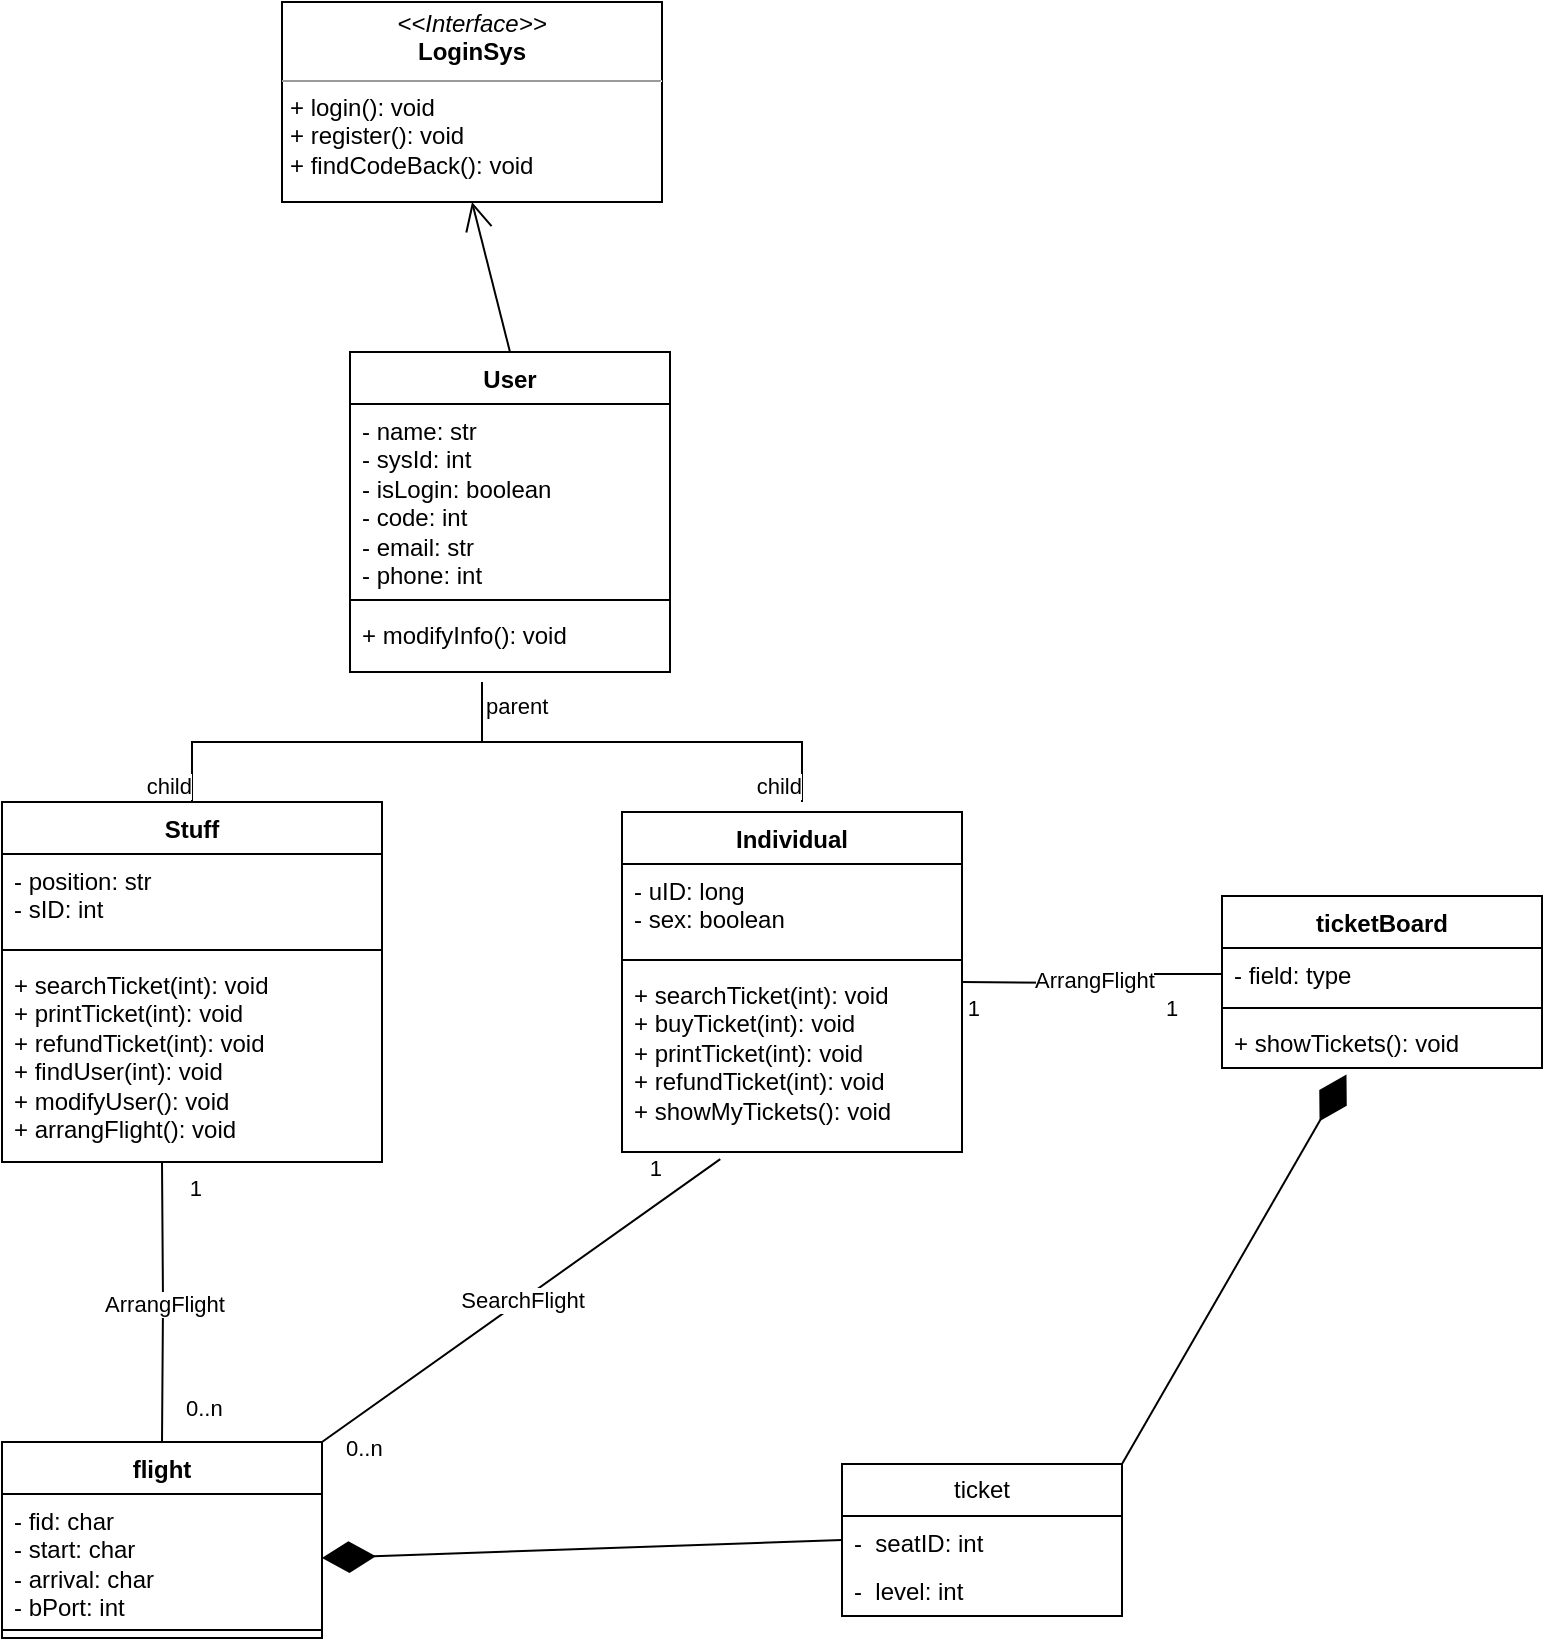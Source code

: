 <mxfile version="21.1.5" type="github">
  <diagram name="第 1 页" id="OlGj6F9cdzCkxtsEbur7">
    <mxGraphModel dx="746" dy="700" grid="1" gridSize="10" guides="1" tooltips="1" connect="1" arrows="1" fold="1" page="1" pageScale="1" pageWidth="827" pageHeight="1169" math="0" shadow="0">
      <root>
        <mxCell id="0" />
        <mxCell id="1" parent="0" />
        <mxCell id="CHzE7fIm8AOTOQcs7R2c-1" value="User" style="swimlane;fontStyle=1;align=center;verticalAlign=top;childLayout=stackLayout;horizontal=1;startSize=26;horizontalStack=0;resizeParent=1;resizeParentMax=0;resizeLast=0;collapsible=1;marginBottom=0;whiteSpace=wrap;html=1;" vertex="1" parent="1">
          <mxGeometry x="334" y="285" width="160" height="160" as="geometry" />
        </mxCell>
        <mxCell id="CHzE7fIm8AOTOQcs7R2c-2" value="- name: str&lt;br style=&quot;border-color: var(--border-color);&quot;&gt;- sysId: int&lt;br style=&quot;border-color: var(--border-color);&quot;&gt;- isLogin: boolean&lt;br style=&quot;border-color: var(--border-color);&quot;&gt;- code: int&lt;br style=&quot;border-color: var(--border-color);&quot;&gt;- email: str&lt;br&gt;- phone: int" style="text;strokeColor=none;fillColor=none;align=left;verticalAlign=top;spacingLeft=4;spacingRight=4;overflow=hidden;rotatable=0;points=[[0,0.5],[1,0.5]];portConstraint=eastwest;whiteSpace=wrap;html=1;" vertex="1" parent="CHzE7fIm8AOTOQcs7R2c-1">
          <mxGeometry y="26" width="160" height="94" as="geometry" />
        </mxCell>
        <mxCell id="CHzE7fIm8AOTOQcs7R2c-3" value="" style="line;strokeWidth=1;fillColor=none;align=left;verticalAlign=middle;spacingTop=-1;spacingLeft=3;spacingRight=3;rotatable=0;labelPosition=right;points=[];portConstraint=eastwest;strokeColor=inherit;" vertex="1" parent="CHzE7fIm8AOTOQcs7R2c-1">
          <mxGeometry y="120" width="160" height="8" as="geometry" />
        </mxCell>
        <mxCell id="CHzE7fIm8AOTOQcs7R2c-4" value="+ modifyInfo(): void&lt;br&gt;" style="text;strokeColor=none;fillColor=none;align=left;verticalAlign=top;spacingLeft=4;spacingRight=4;overflow=hidden;rotatable=0;points=[[0,0.5],[1,0.5]];portConstraint=eastwest;whiteSpace=wrap;html=1;" vertex="1" parent="CHzE7fIm8AOTOQcs7R2c-1">
          <mxGeometry y="128" width="160" height="32" as="geometry" />
        </mxCell>
        <mxCell id="CHzE7fIm8AOTOQcs7R2c-5" value="&lt;p style=&quot;margin:0px;margin-top:4px;text-align:center;&quot;&gt;&lt;i&gt;&amp;lt;&amp;lt;Interface&amp;gt;&amp;gt;&lt;/i&gt;&lt;br&gt;&lt;b&gt;LoginSys&lt;/b&gt;&lt;/p&gt;&lt;hr size=&quot;1&quot;&gt;&lt;p style=&quot;margin:0px;margin-left:4px;&quot;&gt;+ login(): void&lt;/p&gt;&lt;p style=&quot;margin:0px;margin-left:4px;&quot;&gt;+ register(): void&lt;/p&gt;&lt;p style=&quot;margin:0px;margin-left:4px;&quot;&gt;+ findCodeBack(): void&lt;/p&gt;" style="verticalAlign=top;align=left;overflow=fill;fontSize=12;fontFamily=Helvetica;html=1;whiteSpace=wrap;" vertex="1" parent="1">
          <mxGeometry x="300" y="110" width="190" height="100" as="geometry" />
        </mxCell>
        <mxCell id="CHzE7fIm8AOTOQcs7R2c-6" value="Individual" style="swimlane;fontStyle=1;align=center;verticalAlign=top;childLayout=stackLayout;horizontal=1;startSize=26;horizontalStack=0;resizeParent=1;resizeParentMax=0;resizeLast=0;collapsible=1;marginBottom=0;whiteSpace=wrap;html=1;" vertex="1" parent="1">
          <mxGeometry x="470" y="515" width="170" height="170" as="geometry" />
        </mxCell>
        <mxCell id="CHzE7fIm8AOTOQcs7R2c-7" value="- uID: long&lt;br&gt;- sex: boolean" style="text;strokeColor=none;fillColor=none;align=left;verticalAlign=top;spacingLeft=4;spacingRight=4;overflow=hidden;rotatable=0;points=[[0,0.5],[1,0.5]];portConstraint=eastwest;whiteSpace=wrap;html=1;" vertex="1" parent="CHzE7fIm8AOTOQcs7R2c-6">
          <mxGeometry y="26" width="170" height="44" as="geometry" />
        </mxCell>
        <mxCell id="CHzE7fIm8AOTOQcs7R2c-8" value="" style="line;strokeWidth=1;fillColor=none;align=left;verticalAlign=middle;spacingTop=-1;spacingLeft=3;spacingRight=3;rotatable=0;labelPosition=right;points=[];portConstraint=eastwest;strokeColor=inherit;" vertex="1" parent="CHzE7fIm8AOTOQcs7R2c-6">
          <mxGeometry y="70" width="170" height="8" as="geometry" />
        </mxCell>
        <mxCell id="CHzE7fIm8AOTOQcs7R2c-40" value="ArrangFlight" style="endArrow=None;html=1;endSize=12;startSize=14;startFill=0;edgeStyle=orthogonalEdgeStyle;rounded=0;entryX=0;entryY=0.5;entryDx=0;entryDy=0;" edge="1" parent="CHzE7fIm8AOTOQcs7R2c-6" target="CHzE7fIm8AOTOQcs7R2c-19">
          <mxGeometry relative="1" as="geometry">
            <mxPoint x="170" y="85" as="sourcePoint" />
            <mxPoint x="170" y="225" as="targetPoint" />
          </mxGeometry>
        </mxCell>
        <mxCell id="CHzE7fIm8AOTOQcs7R2c-41" value="1" style="edgeLabel;resizable=0;html=1;align=left;verticalAlign=top;" connectable="0" vertex="1" parent="CHzE7fIm8AOTOQcs7R2c-40">
          <mxGeometry x="-1" relative="1" as="geometry">
            <mxPoint x="100" as="offset" />
          </mxGeometry>
        </mxCell>
        <mxCell id="CHzE7fIm8AOTOQcs7R2c-42" value="1" style="edgeLabel;resizable=0;html=1;align=right;verticalAlign=top;" connectable="0" vertex="1" parent="CHzE7fIm8AOTOQcs7R2c-40">
          <mxGeometry x="1" relative="1" as="geometry">
            <mxPoint x="-120" y="4" as="offset" />
          </mxGeometry>
        </mxCell>
        <mxCell id="CHzE7fIm8AOTOQcs7R2c-9" value="+ searchTicket(int): void&lt;br style=&quot;border-color: var(--border-color);&quot;&gt;+ buyTicket(int): void&lt;br style=&quot;border-color: var(--border-color);&quot;&gt;+ printTicket(int): void&lt;br style=&quot;border-color: var(--border-color);&quot;&gt;+ refundTicket(int): void&lt;br&gt;+ showMyTickets(): void" style="text;strokeColor=none;fillColor=none;align=left;verticalAlign=top;spacingLeft=4;spacingRight=4;overflow=hidden;rotatable=0;points=[[0,0.5],[1,0.5]];portConstraint=eastwest;whiteSpace=wrap;html=1;" vertex="1" parent="CHzE7fIm8AOTOQcs7R2c-6">
          <mxGeometry y="78" width="170" height="92" as="geometry" />
        </mxCell>
        <mxCell id="CHzE7fIm8AOTOQcs7R2c-10" value="Stuff" style="swimlane;fontStyle=1;align=center;verticalAlign=top;childLayout=stackLayout;horizontal=1;startSize=26;horizontalStack=0;resizeParent=1;resizeParentMax=0;resizeLast=0;collapsible=1;marginBottom=0;whiteSpace=wrap;html=1;" vertex="1" parent="1">
          <mxGeometry x="160" y="510" width="190" height="180" as="geometry" />
        </mxCell>
        <mxCell id="CHzE7fIm8AOTOQcs7R2c-11" value="- position: str&lt;br&gt;- sID: int" style="text;strokeColor=none;fillColor=none;align=left;verticalAlign=top;spacingLeft=4;spacingRight=4;overflow=hidden;rotatable=0;points=[[0,0.5],[1,0.5]];portConstraint=eastwest;whiteSpace=wrap;html=1;" vertex="1" parent="CHzE7fIm8AOTOQcs7R2c-10">
          <mxGeometry y="26" width="190" height="44" as="geometry" />
        </mxCell>
        <mxCell id="CHzE7fIm8AOTOQcs7R2c-12" value="" style="line;strokeWidth=1;fillColor=none;align=left;verticalAlign=middle;spacingTop=-1;spacingLeft=3;spacingRight=3;rotatable=0;labelPosition=right;points=[];portConstraint=eastwest;strokeColor=inherit;" vertex="1" parent="CHzE7fIm8AOTOQcs7R2c-10">
          <mxGeometry y="70" width="190" height="8" as="geometry" />
        </mxCell>
        <mxCell id="CHzE7fIm8AOTOQcs7R2c-13" value="+ searchTicket(int): void&lt;br style=&quot;border-color: var(--border-color);&quot;&gt;+ printTicket(int): void&lt;br style=&quot;border-color: var(--border-color);&quot;&gt;+ refundTicket(int): void&lt;br style=&quot;border-color: var(--border-color);&quot;&gt;+ findUser(int): void&lt;br style=&quot;border-color: var(--border-color);&quot;&gt;+ modifyUser(): void&lt;br style=&quot;border-color: var(--border-color);&quot;&gt;+ arrangFlight(): void" style="text;strokeColor=none;fillColor=none;align=left;verticalAlign=top;spacingLeft=4;spacingRight=4;overflow=hidden;rotatable=0;points=[[0,0.5],[1,0.5]];portConstraint=eastwest;whiteSpace=wrap;html=1;" vertex="1" parent="CHzE7fIm8AOTOQcs7R2c-10">
          <mxGeometry y="78" width="190" height="102" as="geometry" />
        </mxCell>
        <mxCell id="CHzE7fIm8AOTOQcs7R2c-14" value="flight" style="swimlane;fontStyle=1;align=center;verticalAlign=top;childLayout=stackLayout;horizontal=1;startSize=26;horizontalStack=0;resizeParent=1;resizeParentMax=0;resizeLast=0;collapsible=1;marginBottom=0;whiteSpace=wrap;html=1;" vertex="1" parent="1">
          <mxGeometry x="160" y="830" width="160" height="98" as="geometry" />
        </mxCell>
        <mxCell id="CHzE7fIm8AOTOQcs7R2c-15" value="- fid: char&lt;br&gt;- start: char&lt;br&gt;- arrival: char&lt;br&gt;- bPort: int" style="text;strokeColor=none;fillColor=none;align=left;verticalAlign=top;spacingLeft=4;spacingRight=4;overflow=hidden;rotatable=0;points=[[0,0.5],[1,0.5]];portConstraint=eastwest;whiteSpace=wrap;html=1;" vertex="1" parent="CHzE7fIm8AOTOQcs7R2c-14">
          <mxGeometry y="26" width="160" height="64" as="geometry" />
        </mxCell>
        <mxCell id="CHzE7fIm8AOTOQcs7R2c-16" value="" style="line;strokeWidth=1;fillColor=none;align=left;verticalAlign=middle;spacingTop=-1;spacingLeft=3;spacingRight=3;rotatable=0;labelPosition=right;points=[];portConstraint=eastwest;strokeColor=inherit;" vertex="1" parent="CHzE7fIm8AOTOQcs7R2c-14">
          <mxGeometry y="90" width="160" height="8" as="geometry" />
        </mxCell>
        <mxCell id="CHzE7fIm8AOTOQcs7R2c-18" value="ticketBoard" style="swimlane;fontStyle=1;align=center;verticalAlign=top;childLayout=stackLayout;horizontal=1;startSize=26;horizontalStack=0;resizeParent=1;resizeParentMax=0;resizeLast=0;collapsible=1;marginBottom=0;whiteSpace=wrap;html=1;" vertex="1" parent="1">
          <mxGeometry x="770" y="557" width="160" height="86" as="geometry" />
        </mxCell>
        <mxCell id="CHzE7fIm8AOTOQcs7R2c-19" value="- field: type" style="text;strokeColor=none;fillColor=none;align=left;verticalAlign=top;spacingLeft=4;spacingRight=4;overflow=hidden;rotatable=0;points=[[0,0.5],[1,0.5]];portConstraint=eastwest;whiteSpace=wrap;html=1;" vertex="1" parent="CHzE7fIm8AOTOQcs7R2c-18">
          <mxGeometry y="26" width="160" height="26" as="geometry" />
        </mxCell>
        <mxCell id="CHzE7fIm8AOTOQcs7R2c-20" value="" style="line;strokeWidth=1;fillColor=none;align=left;verticalAlign=middle;spacingTop=-1;spacingLeft=3;spacingRight=3;rotatable=0;labelPosition=right;points=[];portConstraint=eastwest;strokeColor=inherit;" vertex="1" parent="CHzE7fIm8AOTOQcs7R2c-18">
          <mxGeometry y="52" width="160" height="8" as="geometry" />
        </mxCell>
        <mxCell id="CHzE7fIm8AOTOQcs7R2c-21" value="+ showTickets(): void" style="text;strokeColor=none;fillColor=none;align=left;verticalAlign=top;spacingLeft=4;spacingRight=4;overflow=hidden;rotatable=0;points=[[0,0.5],[1,0.5]];portConstraint=eastwest;whiteSpace=wrap;html=1;" vertex="1" parent="CHzE7fIm8AOTOQcs7R2c-18">
          <mxGeometry y="60" width="160" height="26" as="geometry" />
        </mxCell>
        <mxCell id="CHzE7fIm8AOTOQcs7R2c-22" value="ticket" style="swimlane;fontStyle=0;childLayout=stackLayout;horizontal=1;startSize=26;fillColor=none;horizontalStack=0;resizeParent=1;resizeParentMax=0;resizeLast=0;collapsible=1;marginBottom=0;whiteSpace=wrap;html=1;" vertex="1" parent="1">
          <mxGeometry x="580" y="841" width="140" height="76" as="geometry" />
        </mxCell>
        <mxCell id="CHzE7fIm8AOTOQcs7R2c-23" value="-&amp;nbsp; seatID: int" style="text;strokeColor=none;fillColor=none;align=left;verticalAlign=top;spacingLeft=4;spacingRight=4;overflow=hidden;rotatable=0;points=[[0,0.5],[1,0.5]];portConstraint=eastwest;whiteSpace=wrap;html=1;" vertex="1" parent="CHzE7fIm8AOTOQcs7R2c-22">
          <mxGeometry y="26" width="140" height="24" as="geometry" />
        </mxCell>
        <mxCell id="CHzE7fIm8AOTOQcs7R2c-24" value="-&amp;nbsp; level: int" style="text;strokeColor=none;fillColor=none;align=left;verticalAlign=top;spacingLeft=4;spacingRight=4;overflow=hidden;rotatable=0;points=[[0,0.5],[1,0.5]];portConstraint=eastwest;whiteSpace=wrap;html=1;" vertex="1" parent="CHzE7fIm8AOTOQcs7R2c-22">
          <mxGeometry y="50" width="140" height="26" as="geometry" />
        </mxCell>
        <mxCell id="CHzE7fIm8AOTOQcs7R2c-28" value="" style="endArrow=none;html=1;edgeStyle=orthogonalEdgeStyle;rounded=0;entryX=0.5;entryY=0;entryDx=0;entryDy=0;" edge="1" parent="1" target="CHzE7fIm8AOTOQcs7R2c-10">
          <mxGeometry relative="1" as="geometry">
            <mxPoint x="400" y="450" as="sourcePoint" />
            <mxPoint x="360" y="460" as="targetPoint" />
            <Array as="points">
              <mxPoint x="400" y="450" />
              <mxPoint x="400" y="480" />
              <mxPoint x="255" y="480" />
            </Array>
          </mxGeometry>
        </mxCell>
        <mxCell id="CHzE7fIm8AOTOQcs7R2c-29" value="parent" style="edgeLabel;resizable=0;html=1;align=left;verticalAlign=bottom;" connectable="0" vertex="1" parent="CHzE7fIm8AOTOQcs7R2c-28">
          <mxGeometry x="-1" relative="1" as="geometry">
            <mxPoint y="20" as="offset" />
          </mxGeometry>
        </mxCell>
        <mxCell id="CHzE7fIm8AOTOQcs7R2c-30" value="child" style="edgeLabel;resizable=0;html=1;align=right;verticalAlign=bottom;" connectable="0" vertex="1" parent="CHzE7fIm8AOTOQcs7R2c-28">
          <mxGeometry x="1" relative="1" as="geometry" />
        </mxCell>
        <mxCell id="CHzE7fIm8AOTOQcs7R2c-31" value="" style="endArrow=open;endFill=1;endSize=12;html=1;rounded=0;entryX=0.5;entryY=1;entryDx=0;entryDy=0;exitX=0.5;exitY=0;exitDx=0;exitDy=0;" edge="1" parent="1" source="CHzE7fIm8AOTOQcs7R2c-1" target="CHzE7fIm8AOTOQcs7R2c-5">
          <mxGeometry width="160" relative="1" as="geometry">
            <mxPoint x="410" y="280" as="sourcePoint" />
            <mxPoint x="390" y="250" as="targetPoint" />
          </mxGeometry>
        </mxCell>
        <mxCell id="CHzE7fIm8AOTOQcs7R2c-32" value="" style="endArrow=none;html=1;edgeStyle=orthogonalEdgeStyle;rounded=0;" edge="1" parent="1">
          <mxGeometry relative="1" as="geometry">
            <mxPoint x="400" y="450" as="sourcePoint" />
            <mxPoint x="560" y="510" as="targetPoint" />
            <Array as="points">
              <mxPoint x="400" y="480" />
              <mxPoint x="560" y="480" />
            </Array>
          </mxGeometry>
        </mxCell>
        <mxCell id="CHzE7fIm8AOTOQcs7R2c-34" value="child" style="edgeLabel;resizable=0;html=1;align=right;verticalAlign=bottom;" connectable="0" vertex="1" parent="CHzE7fIm8AOTOQcs7R2c-32">
          <mxGeometry x="1" relative="1" as="geometry" />
        </mxCell>
        <mxCell id="CHzE7fIm8AOTOQcs7R2c-35" value="ArrangFlight" style="endArrow=None;html=1;endSize=12;startSize=14;startFill=0;edgeStyle=orthogonalEdgeStyle;rounded=0;entryX=0.5;entryY=0;entryDx=0;entryDy=0;" edge="1" parent="1" target="CHzE7fIm8AOTOQcs7R2c-14">
          <mxGeometry relative="1" as="geometry">
            <mxPoint x="240" y="690" as="sourcePoint" />
            <mxPoint x="400" y="690" as="targetPoint" />
          </mxGeometry>
        </mxCell>
        <mxCell id="CHzE7fIm8AOTOQcs7R2c-36" value="0..n" style="edgeLabel;resizable=0;html=1;align=left;verticalAlign=top;" connectable="0" vertex="1" parent="CHzE7fIm8AOTOQcs7R2c-35">
          <mxGeometry x="-1" relative="1" as="geometry">
            <mxPoint x="10" y="110" as="offset" />
          </mxGeometry>
        </mxCell>
        <mxCell id="CHzE7fIm8AOTOQcs7R2c-37" value="1" style="edgeLabel;resizable=0;html=1;align=right;verticalAlign=top;" connectable="0" vertex="1" parent="CHzE7fIm8AOTOQcs7R2c-35">
          <mxGeometry x="1" relative="1" as="geometry">
            <mxPoint x="20" y="-140" as="offset" />
          </mxGeometry>
        </mxCell>
        <mxCell id="CHzE7fIm8AOTOQcs7R2c-43" value="SearchFlight" style="endArrow=None;html=1;endSize=12;startSize=14;startFill=0;rounded=0;entryX=1;entryY=0;entryDx=0;entryDy=0;exitX=0.289;exitY=1.039;exitDx=0;exitDy=0;exitPerimeter=0;" edge="1" parent="1" source="CHzE7fIm8AOTOQcs7R2c-9" target="CHzE7fIm8AOTOQcs7R2c-14">
          <mxGeometry relative="1" as="geometry">
            <mxPoint x="480" y="770" as="sourcePoint" />
            <mxPoint x="480" y="910" as="targetPoint" />
          </mxGeometry>
        </mxCell>
        <mxCell id="CHzE7fIm8AOTOQcs7R2c-44" value="0..n" style="edgeLabel;resizable=0;html=1;align=left;verticalAlign=top;" connectable="0" vertex="1" parent="CHzE7fIm8AOTOQcs7R2c-43">
          <mxGeometry x="-1" relative="1" as="geometry">
            <mxPoint x="-189" y="131" as="offset" />
          </mxGeometry>
        </mxCell>
        <mxCell id="CHzE7fIm8AOTOQcs7R2c-45" value="1" style="edgeLabel;resizable=0;html=1;align=right;verticalAlign=top;" connectable="0" vertex="1" parent="CHzE7fIm8AOTOQcs7R2c-43">
          <mxGeometry x="1" relative="1" as="geometry">
            <mxPoint x="170" y="-150" as="offset" />
          </mxGeometry>
        </mxCell>
        <mxCell id="CHzE7fIm8AOTOQcs7R2c-49" value="" style="endArrow=diamondThin;endFill=1;endSize=24;html=1;rounded=0;entryX=0.389;entryY=1.126;entryDx=0;entryDy=0;entryPerimeter=0;exitX=1;exitY=0;exitDx=0;exitDy=0;" edge="1" parent="1" source="CHzE7fIm8AOTOQcs7R2c-22" target="CHzE7fIm8AOTOQcs7R2c-21">
          <mxGeometry width="160" relative="1" as="geometry">
            <mxPoint x="660" y="730" as="sourcePoint" />
            <mxPoint x="820" y="730" as="targetPoint" />
          </mxGeometry>
        </mxCell>
        <mxCell id="CHzE7fIm8AOTOQcs7R2c-50" value="" style="endArrow=diamondThin;endFill=1;endSize=24;html=1;rounded=0;entryX=1;entryY=0.5;entryDx=0;entryDy=0;exitX=0;exitY=0.5;exitDx=0;exitDy=0;" edge="1" parent="1" source="CHzE7fIm8AOTOQcs7R2c-23" target="CHzE7fIm8AOTOQcs7R2c-15">
          <mxGeometry width="160" relative="1" as="geometry">
            <mxPoint x="340" y="890" as="sourcePoint" />
            <mxPoint x="500" y="890" as="targetPoint" />
          </mxGeometry>
        </mxCell>
      </root>
    </mxGraphModel>
  </diagram>
</mxfile>
